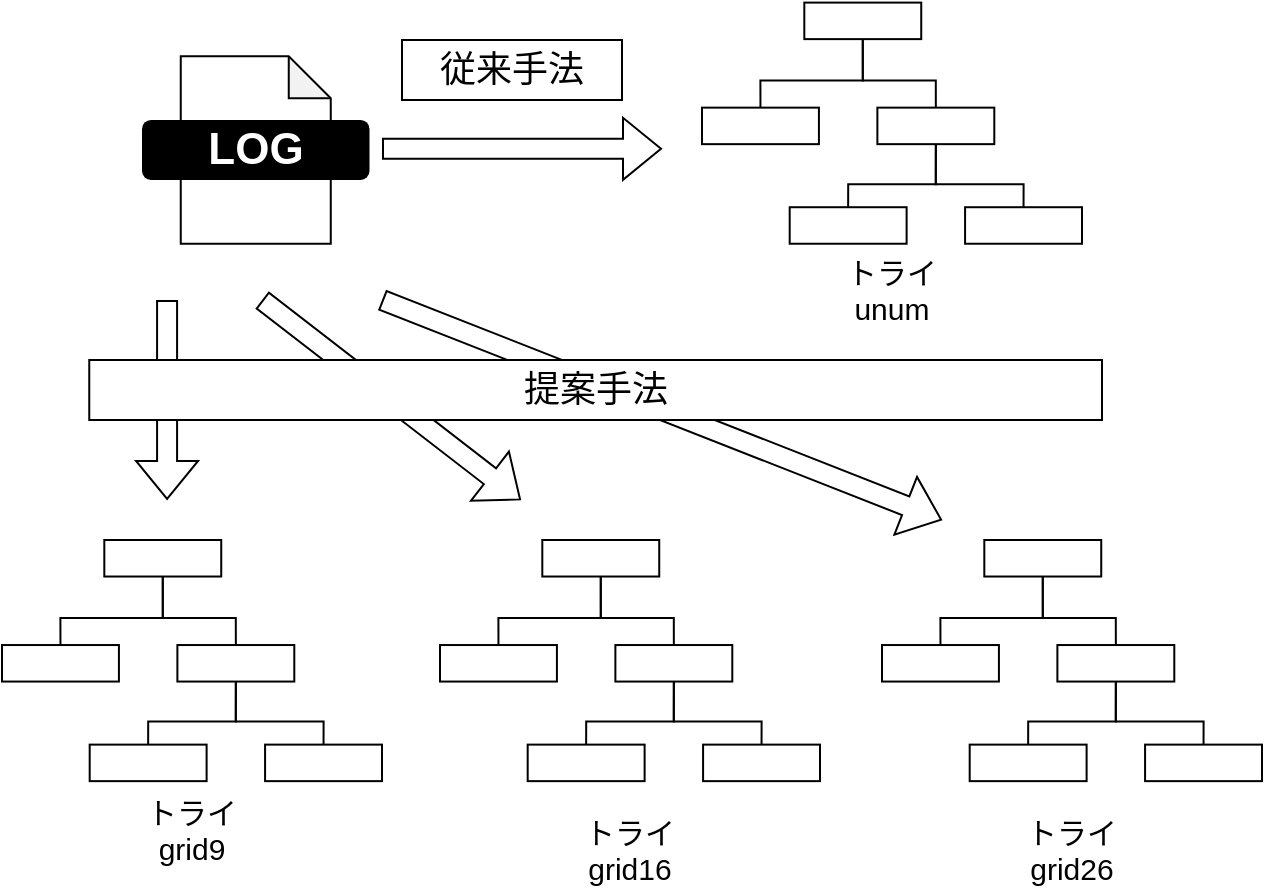 <mxfile version="20.8.18" type="github">
  <diagram name="ページ1" id="foNejhQpv58raCO9X5WB">
    <mxGraphModel dx="1195" dy="657" grid="1" gridSize="10" guides="1" tooltips="1" connect="1" arrows="1" fold="1" page="1" pageScale="1" pageWidth="827" pageHeight="1169" math="0" shadow="0">
      <root>
        <mxCell id="0" />
        <mxCell id="1" parent="0" />
        <mxCell id="5ekteXIeJURZdxyqF-8k-1" value="" style="shape=note;whiteSpace=wrap;html=1;backgroundOutline=1;darkOpacity=0.05;size=21;" parent="1" vertex="1">
          <mxGeometry x="189.38" y="198.12" width="75" height="93.75" as="geometry" />
        </mxCell>
        <mxCell id="5ekteXIeJURZdxyqF-8k-2" value="&lt;span style=&quot;font-size: 22px;&quot;&gt;LOG&lt;/span&gt;" style="text;html=1;strokeColor=none;fillColor=#000000;align=center;verticalAlign=middle;whiteSpace=wrap;rounded=1;fontColor=#FFFFFF;fontStyle=1;fontSize=22;" parent="1" vertex="1">
          <mxGeometry x="170" y="229.99" width="113.75" height="30" as="geometry" />
        </mxCell>
        <mxCell id="5ekteXIeJURZdxyqF-8k-8" value="" style="shape=flexArrow;endArrow=classic;html=1;rounded=0;strokeWidth=1;fontSize=18;fontColor=#000000;" parent="1" edge="1">
          <mxGeometry width="50" height="50" relative="1" as="geometry">
            <mxPoint x="290" y="244.41" as="sourcePoint" />
            <mxPoint x="430" y="244.41" as="targetPoint" />
          </mxGeometry>
        </mxCell>
        <mxCell id="5ekteXIeJURZdxyqF-8k-9" value="" style="shape=flexArrow;endArrow=classic;html=1;rounded=0;strokeWidth=1;fontSize=18;fontColor=#000000;" parent="1" edge="1">
          <mxGeometry width="50" height="50" relative="1" as="geometry">
            <mxPoint x="182.54" y="320.0" as="sourcePoint" />
            <mxPoint x="182.54" y="420" as="targetPoint" />
          </mxGeometry>
        </mxCell>
        <mxCell id="5ekteXIeJURZdxyqF-8k-10" value="" style="shape=flexArrow;endArrow=classic;html=1;rounded=0;strokeWidth=1;fontSize=18;fontColor=#000000;" parent="1" edge="1">
          <mxGeometry width="50" height="50" relative="1" as="geometry">
            <mxPoint x="230" y="320" as="sourcePoint" />
            <mxPoint x="359.41" y="420" as="targetPoint" />
          </mxGeometry>
        </mxCell>
        <mxCell id="5ekteXIeJURZdxyqF-8k-11" value="" style="shape=flexArrow;endArrow=classic;html=1;rounded=0;strokeWidth=1;fontSize=18;fontColor=#000000;" parent="1" edge="1">
          <mxGeometry width="50" height="50" relative="1" as="geometry">
            <mxPoint x="290" y="320" as="sourcePoint" />
            <mxPoint x="570" y="430" as="targetPoint" />
          </mxGeometry>
        </mxCell>
        <mxCell id="5ekteXIeJURZdxyqF-8k-12" value="従来手法" style="text;html=1;strokeColor=default;fillColor=default;align=center;verticalAlign=middle;whiteSpace=wrap;rounded=0;fontSize=18;fontColor=#000000;" parent="1" vertex="1">
          <mxGeometry x="300" y="190" width="110" height="30" as="geometry" />
        </mxCell>
        <mxCell id="5ekteXIeJURZdxyqF-8k-13" value="提案手法" style="text;html=1;strokeColor=default;fillColor=default;align=center;verticalAlign=middle;whiteSpace=wrap;rounded=0;fontSize=18;fontColor=#000000;" parent="1" vertex="1">
          <mxGeometry x="143.63" y="350" width="506.37" height="30" as="geometry" />
        </mxCell>
        <mxCell id="__1QfUSbnGBj_9HTlFFQ-14" value="" style="group" vertex="1" connectable="0" parent="1">
          <mxGeometry x="450" y="171.3" width="190" height="120.57" as="geometry" />
        </mxCell>
        <mxCell id="__1QfUSbnGBj_9HTlFFQ-2" value="" style="rounded=0;whiteSpace=wrap;html=1;" vertex="1" parent="__1QfUSbnGBj_9HTlFFQ-14">
          <mxGeometry x="51.154" width="58.462" height="18.262" as="geometry" />
        </mxCell>
        <mxCell id="__1QfUSbnGBj_9HTlFFQ-3" value="" style="rounded=0;whiteSpace=wrap;html=1;" vertex="1" parent="__1QfUSbnGBj_9HTlFFQ-14">
          <mxGeometry x="43.846" y="102.308" width="58.462" height="18.262" as="geometry" />
        </mxCell>
        <mxCell id="__1QfUSbnGBj_9HTlFFQ-4" value="" style="rounded=0;whiteSpace=wrap;html=1;" vertex="1" parent="__1QfUSbnGBj_9HTlFFQ-14">
          <mxGeometry y="52.521" width="58.462" height="18.262" as="geometry" />
        </mxCell>
        <mxCell id="__1QfUSbnGBj_9HTlFFQ-8" style="edgeStyle=orthogonalEdgeStyle;rounded=0;orthogonalLoop=1;jettySize=auto;html=1;exitX=0.5;exitY=1;exitDx=0;exitDy=0;entryX=0.5;entryY=0;entryDx=0;entryDy=0;endArrow=none;endFill=0;" edge="1" parent="__1QfUSbnGBj_9HTlFFQ-14" source="__1QfUSbnGBj_9HTlFFQ-2" target="__1QfUSbnGBj_9HTlFFQ-4">
          <mxGeometry relative="1" as="geometry">
            <Array as="points">
              <mxPoint x="80" y="39" />
              <mxPoint x="29" y="39" />
            </Array>
          </mxGeometry>
        </mxCell>
        <mxCell id="__1QfUSbnGBj_9HTlFFQ-11" style="edgeStyle=orthogonalEdgeStyle;rounded=0;orthogonalLoop=1;jettySize=auto;html=1;exitX=0.5;exitY=1;exitDx=0;exitDy=0;entryX=0.5;entryY=0;entryDx=0;entryDy=0;endArrow=none;endFill=0;" edge="1" parent="__1QfUSbnGBj_9HTlFFQ-14" source="__1QfUSbnGBj_9HTlFFQ-5" target="__1QfUSbnGBj_9HTlFFQ-3">
          <mxGeometry relative="1" as="geometry" />
        </mxCell>
        <mxCell id="__1QfUSbnGBj_9HTlFFQ-5" value="" style="rounded=0;whiteSpace=wrap;html=1;" vertex="1" parent="__1QfUSbnGBj_9HTlFFQ-14">
          <mxGeometry x="87.692" y="52.521" width="58.462" height="18.262" as="geometry" />
        </mxCell>
        <mxCell id="__1QfUSbnGBj_9HTlFFQ-9" style="edgeStyle=orthogonalEdgeStyle;rounded=0;orthogonalLoop=1;jettySize=auto;html=1;exitX=0.5;exitY=1;exitDx=0;exitDy=0;entryX=0.5;entryY=0;entryDx=0;entryDy=0;endArrow=none;endFill=0;" edge="1" parent="__1QfUSbnGBj_9HTlFFQ-14" source="__1QfUSbnGBj_9HTlFFQ-2" target="__1QfUSbnGBj_9HTlFFQ-5">
          <mxGeometry relative="1" as="geometry">
            <Array as="points">
              <mxPoint x="80" y="39" />
              <mxPoint x="117" y="39" />
            </Array>
          </mxGeometry>
        </mxCell>
        <mxCell id="__1QfUSbnGBj_9HTlFFQ-12" value="" style="rounded=0;whiteSpace=wrap;html=1;" vertex="1" parent="__1QfUSbnGBj_9HTlFFQ-14">
          <mxGeometry x="131.538" y="102.308" width="58.462" height="18.262" as="geometry" />
        </mxCell>
        <mxCell id="__1QfUSbnGBj_9HTlFFQ-13" style="edgeStyle=orthogonalEdgeStyle;rounded=0;orthogonalLoop=1;jettySize=auto;html=1;exitX=0.5;exitY=1;exitDx=0;exitDy=0;entryX=0.5;entryY=0;entryDx=0;entryDy=0;endArrow=none;endFill=0;" edge="1" parent="__1QfUSbnGBj_9HTlFFQ-14" source="__1QfUSbnGBj_9HTlFFQ-5" target="__1QfUSbnGBj_9HTlFFQ-12">
          <mxGeometry relative="1" as="geometry" />
        </mxCell>
        <mxCell id="__1QfUSbnGBj_9HTlFFQ-86" value="" style="group" vertex="1" connectable="0" parent="1">
          <mxGeometry x="100" y="440" width="190" height="120.57" as="geometry" />
        </mxCell>
        <mxCell id="__1QfUSbnGBj_9HTlFFQ-87" value="" style="rounded=0;whiteSpace=wrap;html=1;" vertex="1" parent="__1QfUSbnGBj_9HTlFFQ-86">
          <mxGeometry x="51.154" width="58.462" height="18.262" as="geometry" />
        </mxCell>
        <mxCell id="__1QfUSbnGBj_9HTlFFQ-88" value="" style="rounded=0;whiteSpace=wrap;html=1;" vertex="1" parent="__1QfUSbnGBj_9HTlFFQ-86">
          <mxGeometry x="43.846" y="102.308" width="58.462" height="18.262" as="geometry" />
        </mxCell>
        <mxCell id="__1QfUSbnGBj_9HTlFFQ-89" value="" style="rounded=0;whiteSpace=wrap;html=1;" vertex="1" parent="__1QfUSbnGBj_9HTlFFQ-86">
          <mxGeometry y="52.521" width="58.462" height="18.262" as="geometry" />
        </mxCell>
        <mxCell id="__1QfUSbnGBj_9HTlFFQ-90" style="edgeStyle=orthogonalEdgeStyle;rounded=0;orthogonalLoop=1;jettySize=auto;html=1;exitX=0.5;exitY=1;exitDx=0;exitDy=0;entryX=0.5;entryY=0;entryDx=0;entryDy=0;endArrow=none;endFill=0;" edge="1" parent="__1QfUSbnGBj_9HTlFFQ-86" source="__1QfUSbnGBj_9HTlFFQ-87" target="__1QfUSbnGBj_9HTlFFQ-89">
          <mxGeometry relative="1" as="geometry">
            <Array as="points">
              <mxPoint x="80" y="39" />
              <mxPoint x="29" y="39" />
            </Array>
          </mxGeometry>
        </mxCell>
        <mxCell id="__1QfUSbnGBj_9HTlFFQ-91" style="edgeStyle=orthogonalEdgeStyle;rounded=0;orthogonalLoop=1;jettySize=auto;html=1;exitX=0.5;exitY=1;exitDx=0;exitDy=0;entryX=0.5;entryY=0;entryDx=0;entryDy=0;endArrow=none;endFill=0;" edge="1" parent="__1QfUSbnGBj_9HTlFFQ-86" source="__1QfUSbnGBj_9HTlFFQ-92" target="__1QfUSbnGBj_9HTlFFQ-88">
          <mxGeometry relative="1" as="geometry" />
        </mxCell>
        <mxCell id="__1QfUSbnGBj_9HTlFFQ-92" value="" style="rounded=0;whiteSpace=wrap;html=1;" vertex="1" parent="__1QfUSbnGBj_9HTlFFQ-86">
          <mxGeometry x="87.692" y="52.521" width="58.462" height="18.262" as="geometry" />
        </mxCell>
        <mxCell id="__1QfUSbnGBj_9HTlFFQ-93" style="edgeStyle=orthogonalEdgeStyle;rounded=0;orthogonalLoop=1;jettySize=auto;html=1;exitX=0.5;exitY=1;exitDx=0;exitDy=0;entryX=0.5;entryY=0;entryDx=0;entryDy=0;endArrow=none;endFill=0;" edge="1" parent="__1QfUSbnGBj_9HTlFFQ-86" source="__1QfUSbnGBj_9HTlFFQ-87" target="__1QfUSbnGBj_9HTlFFQ-92">
          <mxGeometry relative="1" as="geometry">
            <Array as="points">
              <mxPoint x="80" y="39" />
              <mxPoint x="117" y="39" />
            </Array>
          </mxGeometry>
        </mxCell>
        <mxCell id="__1QfUSbnGBj_9HTlFFQ-94" value="" style="rounded=0;whiteSpace=wrap;html=1;" vertex="1" parent="__1QfUSbnGBj_9HTlFFQ-86">
          <mxGeometry x="131.538" y="102.308" width="58.462" height="18.262" as="geometry" />
        </mxCell>
        <mxCell id="__1QfUSbnGBj_9HTlFFQ-95" style="edgeStyle=orthogonalEdgeStyle;rounded=0;orthogonalLoop=1;jettySize=auto;html=1;exitX=0.5;exitY=1;exitDx=0;exitDy=0;entryX=0.5;entryY=0;entryDx=0;entryDy=0;endArrow=none;endFill=0;" edge="1" parent="__1QfUSbnGBj_9HTlFFQ-86" source="__1QfUSbnGBj_9HTlFFQ-92" target="__1QfUSbnGBj_9HTlFFQ-94">
          <mxGeometry relative="1" as="geometry" />
        </mxCell>
        <mxCell id="__1QfUSbnGBj_9HTlFFQ-96" value="" style="group" vertex="1" connectable="0" parent="1">
          <mxGeometry x="540" y="440" width="190" height="120.57" as="geometry" />
        </mxCell>
        <mxCell id="__1QfUSbnGBj_9HTlFFQ-97" value="" style="rounded=0;whiteSpace=wrap;html=1;" vertex="1" parent="__1QfUSbnGBj_9HTlFFQ-96">
          <mxGeometry x="51.154" width="58.462" height="18.262" as="geometry" />
        </mxCell>
        <mxCell id="__1QfUSbnGBj_9HTlFFQ-98" value="" style="rounded=0;whiteSpace=wrap;html=1;" vertex="1" parent="__1QfUSbnGBj_9HTlFFQ-96">
          <mxGeometry x="43.846" y="102.308" width="58.462" height="18.262" as="geometry" />
        </mxCell>
        <mxCell id="__1QfUSbnGBj_9HTlFFQ-99" value="" style="rounded=0;whiteSpace=wrap;html=1;" vertex="1" parent="__1QfUSbnGBj_9HTlFFQ-96">
          <mxGeometry y="52.521" width="58.462" height="18.262" as="geometry" />
        </mxCell>
        <mxCell id="__1QfUSbnGBj_9HTlFFQ-100" style="edgeStyle=orthogonalEdgeStyle;rounded=0;orthogonalLoop=1;jettySize=auto;html=1;exitX=0.5;exitY=1;exitDx=0;exitDy=0;entryX=0.5;entryY=0;entryDx=0;entryDy=0;endArrow=none;endFill=0;" edge="1" parent="__1QfUSbnGBj_9HTlFFQ-96" source="__1QfUSbnGBj_9HTlFFQ-97" target="__1QfUSbnGBj_9HTlFFQ-99">
          <mxGeometry relative="1" as="geometry">
            <Array as="points">
              <mxPoint x="80" y="39" />
              <mxPoint x="29" y="39" />
            </Array>
          </mxGeometry>
        </mxCell>
        <mxCell id="__1QfUSbnGBj_9HTlFFQ-101" style="edgeStyle=orthogonalEdgeStyle;rounded=0;orthogonalLoop=1;jettySize=auto;html=1;exitX=0.5;exitY=1;exitDx=0;exitDy=0;entryX=0.5;entryY=0;entryDx=0;entryDy=0;endArrow=none;endFill=0;" edge="1" parent="__1QfUSbnGBj_9HTlFFQ-96" source="__1QfUSbnGBj_9HTlFFQ-102" target="__1QfUSbnGBj_9HTlFFQ-98">
          <mxGeometry relative="1" as="geometry" />
        </mxCell>
        <mxCell id="__1QfUSbnGBj_9HTlFFQ-102" value="" style="rounded=0;whiteSpace=wrap;html=1;" vertex="1" parent="__1QfUSbnGBj_9HTlFFQ-96">
          <mxGeometry x="87.692" y="52.521" width="58.462" height="18.262" as="geometry" />
        </mxCell>
        <mxCell id="__1QfUSbnGBj_9HTlFFQ-103" style="edgeStyle=orthogonalEdgeStyle;rounded=0;orthogonalLoop=1;jettySize=auto;html=1;exitX=0.5;exitY=1;exitDx=0;exitDy=0;entryX=0.5;entryY=0;entryDx=0;entryDy=0;endArrow=none;endFill=0;" edge="1" parent="__1QfUSbnGBj_9HTlFFQ-96" source="__1QfUSbnGBj_9HTlFFQ-97" target="__1QfUSbnGBj_9HTlFFQ-102">
          <mxGeometry relative="1" as="geometry">
            <Array as="points">
              <mxPoint x="80" y="39" />
              <mxPoint x="117" y="39" />
            </Array>
          </mxGeometry>
        </mxCell>
        <mxCell id="__1QfUSbnGBj_9HTlFFQ-104" value="" style="rounded=0;whiteSpace=wrap;html=1;" vertex="1" parent="__1QfUSbnGBj_9HTlFFQ-96">
          <mxGeometry x="131.538" y="102.308" width="58.462" height="18.262" as="geometry" />
        </mxCell>
        <mxCell id="__1QfUSbnGBj_9HTlFFQ-105" style="edgeStyle=orthogonalEdgeStyle;rounded=0;orthogonalLoop=1;jettySize=auto;html=1;exitX=0.5;exitY=1;exitDx=0;exitDy=0;entryX=0.5;entryY=0;entryDx=0;entryDy=0;endArrow=none;endFill=0;" edge="1" parent="__1QfUSbnGBj_9HTlFFQ-96" source="__1QfUSbnGBj_9HTlFFQ-102" target="__1QfUSbnGBj_9HTlFFQ-104">
          <mxGeometry relative="1" as="geometry" />
        </mxCell>
        <mxCell id="__1QfUSbnGBj_9HTlFFQ-106" value="" style="group" vertex="1" connectable="0" parent="1">
          <mxGeometry x="319" y="440" width="190" height="120.57" as="geometry" />
        </mxCell>
        <mxCell id="__1QfUSbnGBj_9HTlFFQ-107" value="" style="rounded=0;whiteSpace=wrap;html=1;" vertex="1" parent="__1QfUSbnGBj_9HTlFFQ-106">
          <mxGeometry x="51.154" width="58.462" height="18.262" as="geometry" />
        </mxCell>
        <mxCell id="__1QfUSbnGBj_9HTlFFQ-108" value="" style="rounded=0;whiteSpace=wrap;html=1;" vertex="1" parent="__1QfUSbnGBj_9HTlFFQ-106">
          <mxGeometry x="43.846" y="102.308" width="58.462" height="18.262" as="geometry" />
        </mxCell>
        <mxCell id="__1QfUSbnGBj_9HTlFFQ-109" value="" style="rounded=0;whiteSpace=wrap;html=1;" vertex="1" parent="__1QfUSbnGBj_9HTlFFQ-106">
          <mxGeometry y="52.521" width="58.462" height="18.262" as="geometry" />
        </mxCell>
        <mxCell id="__1QfUSbnGBj_9HTlFFQ-110" style="edgeStyle=orthogonalEdgeStyle;rounded=0;orthogonalLoop=1;jettySize=auto;html=1;exitX=0.5;exitY=1;exitDx=0;exitDy=0;entryX=0.5;entryY=0;entryDx=0;entryDy=0;endArrow=none;endFill=0;" edge="1" parent="__1QfUSbnGBj_9HTlFFQ-106" source="__1QfUSbnGBj_9HTlFFQ-107" target="__1QfUSbnGBj_9HTlFFQ-109">
          <mxGeometry relative="1" as="geometry">
            <Array as="points">
              <mxPoint x="80" y="39" />
              <mxPoint x="29" y="39" />
            </Array>
          </mxGeometry>
        </mxCell>
        <mxCell id="__1QfUSbnGBj_9HTlFFQ-111" style="edgeStyle=orthogonalEdgeStyle;rounded=0;orthogonalLoop=1;jettySize=auto;html=1;exitX=0.5;exitY=1;exitDx=0;exitDy=0;entryX=0.5;entryY=0;entryDx=0;entryDy=0;endArrow=none;endFill=0;" edge="1" parent="__1QfUSbnGBj_9HTlFFQ-106" source="__1QfUSbnGBj_9HTlFFQ-112" target="__1QfUSbnGBj_9HTlFFQ-108">
          <mxGeometry relative="1" as="geometry" />
        </mxCell>
        <mxCell id="__1QfUSbnGBj_9HTlFFQ-112" value="" style="rounded=0;whiteSpace=wrap;html=1;" vertex="1" parent="__1QfUSbnGBj_9HTlFFQ-106">
          <mxGeometry x="87.692" y="52.521" width="58.462" height="18.262" as="geometry" />
        </mxCell>
        <mxCell id="__1QfUSbnGBj_9HTlFFQ-113" style="edgeStyle=orthogonalEdgeStyle;rounded=0;orthogonalLoop=1;jettySize=auto;html=1;exitX=0.5;exitY=1;exitDx=0;exitDy=0;entryX=0.5;entryY=0;entryDx=0;entryDy=0;endArrow=none;endFill=0;" edge="1" parent="__1QfUSbnGBj_9HTlFFQ-106" source="__1QfUSbnGBj_9HTlFFQ-107" target="__1QfUSbnGBj_9HTlFFQ-112">
          <mxGeometry relative="1" as="geometry">
            <Array as="points">
              <mxPoint x="80" y="39" />
              <mxPoint x="117" y="39" />
            </Array>
          </mxGeometry>
        </mxCell>
        <mxCell id="__1QfUSbnGBj_9HTlFFQ-114" value="" style="rounded=0;whiteSpace=wrap;html=1;" vertex="1" parent="__1QfUSbnGBj_9HTlFFQ-106">
          <mxGeometry x="131.538" y="102.308" width="58.462" height="18.262" as="geometry" />
        </mxCell>
        <mxCell id="__1QfUSbnGBj_9HTlFFQ-115" style="edgeStyle=orthogonalEdgeStyle;rounded=0;orthogonalLoop=1;jettySize=auto;html=1;exitX=0.5;exitY=1;exitDx=0;exitDy=0;entryX=0.5;entryY=0;entryDx=0;entryDy=0;endArrow=none;endFill=0;" edge="1" parent="__1QfUSbnGBj_9HTlFFQ-106" source="__1QfUSbnGBj_9HTlFFQ-112" target="__1QfUSbnGBj_9HTlFFQ-114">
          <mxGeometry relative="1" as="geometry" />
        </mxCell>
        <mxCell id="__1QfUSbnGBj_9HTlFFQ-116" value="&lt;font style=&quot;font-size: 15px;&quot;&gt;トライ&lt;br&gt;unum&lt;/font&gt;" style="text;html=1;strokeColor=none;fillColor=none;align=center;verticalAlign=middle;whiteSpace=wrap;rounded=0;" vertex="1" parent="1">
          <mxGeometry x="515" y="300" width="60" height="30" as="geometry" />
        </mxCell>
        <mxCell id="__1QfUSbnGBj_9HTlFFQ-117" value="&lt;font style=&quot;font-size: 15px;&quot;&gt;トライ&lt;br&gt;grid9&lt;br&gt;&lt;/font&gt;" style="text;html=1;strokeColor=none;fillColor=none;align=center;verticalAlign=middle;whiteSpace=wrap;rounded=0;" vertex="1" parent="1">
          <mxGeometry x="165" y="570" width="60" height="30" as="geometry" />
        </mxCell>
        <mxCell id="__1QfUSbnGBj_9HTlFFQ-119" value="&lt;font style=&quot;font-size: 15px;&quot;&gt;トライ&lt;br&gt;grid26&lt;br&gt;&lt;/font&gt;" style="text;html=1;strokeColor=none;fillColor=none;align=center;verticalAlign=middle;whiteSpace=wrap;rounded=0;" vertex="1" parent="1">
          <mxGeometry x="605" y="580" width="60" height="30" as="geometry" />
        </mxCell>
        <mxCell id="__1QfUSbnGBj_9HTlFFQ-120" value="&lt;font style=&quot;font-size: 15px;&quot;&gt;トライ&lt;br&gt;grid16&lt;br&gt;&lt;/font&gt;" style="text;html=1;strokeColor=none;fillColor=none;align=center;verticalAlign=middle;whiteSpace=wrap;rounded=0;" vertex="1" parent="1">
          <mxGeometry x="384" y="580" width="60" height="30" as="geometry" />
        </mxCell>
      </root>
    </mxGraphModel>
  </diagram>
</mxfile>
